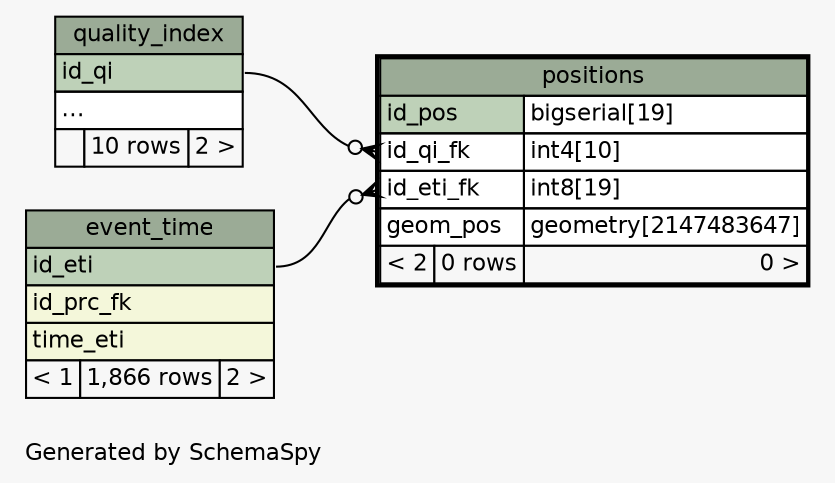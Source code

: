 // dot 2.36.0 on Linux 3.16.7-031607-generic
// SchemaSpy rev Unknown
digraph "oneDegreeRelationshipsDiagram" {
  graph [
    rankdir="RL"
    bgcolor="#f7f7f7"
    label="\nGenerated by SchemaSpy"
    labeljust="l"
    nodesep="0.18"
    ranksep="0.46"
    fontname="Helvetica"
    fontsize="11"
  ];
  node [
    fontname="Helvetica"
    fontsize="11"
    shape="plaintext"
  ];
  edge [
    arrowsize="0.8"
  ];
  "positions":"id_eti_fk":w -> "event_time":"id_eti":e [arrowhead=none dir=back arrowtail=crowodot];
  "positions":"id_qi_fk":w -> "quality_index":"id_qi":e [arrowhead=none dir=back arrowtail=crowodot];
  "event_time" [
    label=<
    <TABLE BORDER="0" CELLBORDER="1" CELLSPACING="0" BGCOLOR="#ffffff">
      <TR><TD COLSPAN="3" BGCOLOR="#9bab96" ALIGN="CENTER">event_time</TD></TR>
      <TR><TD PORT="id_eti" COLSPAN="3" BGCOLOR="#bed1b8" ALIGN="LEFT">id_eti</TD></TR>
      <TR><TD PORT="id_prc_fk" COLSPAN="3" BGCOLOR="#f4f7da" ALIGN="LEFT">id_prc_fk</TD></TR>
      <TR><TD PORT="time_eti" COLSPAN="3" BGCOLOR="#f4f7da" ALIGN="LEFT">time_eti</TD></TR>
      <TR><TD ALIGN="LEFT" BGCOLOR="#f7f7f7">&lt; 1</TD><TD ALIGN="RIGHT" BGCOLOR="#f7f7f7">1,866 rows</TD><TD ALIGN="RIGHT" BGCOLOR="#f7f7f7">2 &gt;</TD></TR>
    </TABLE>>
    URL="event_time.html"
    tooltip="event_time"
  ];
  "positions" [
    label=<
    <TABLE BORDER="2" CELLBORDER="1" CELLSPACING="0" BGCOLOR="#ffffff">
      <TR><TD COLSPAN="3" BGCOLOR="#9bab96" ALIGN="CENTER">positions</TD></TR>
      <TR><TD PORT="id_pos" COLSPAN="2" BGCOLOR="#bed1b8" ALIGN="LEFT">id_pos</TD><TD PORT="id_pos.type" ALIGN="LEFT">bigserial[19]</TD></TR>
      <TR><TD PORT="id_qi_fk" COLSPAN="2" ALIGN="LEFT">id_qi_fk</TD><TD PORT="id_qi_fk.type" ALIGN="LEFT">int4[10]</TD></TR>
      <TR><TD PORT="id_eti_fk" COLSPAN="2" ALIGN="LEFT">id_eti_fk</TD><TD PORT="id_eti_fk.type" ALIGN="LEFT">int8[19]</TD></TR>
      <TR><TD PORT="geom_pos" COLSPAN="2" ALIGN="LEFT">geom_pos</TD><TD PORT="geom_pos.type" ALIGN="LEFT">geometry[2147483647]</TD></TR>
      <TR><TD ALIGN="LEFT" BGCOLOR="#f7f7f7">&lt; 2</TD><TD ALIGN="RIGHT" BGCOLOR="#f7f7f7">0 rows</TD><TD ALIGN="RIGHT" BGCOLOR="#f7f7f7">0 &gt;</TD></TR>
    </TABLE>>
    URL="positions.html"
    tooltip="positions"
  ];
  "quality_index" [
    label=<
    <TABLE BORDER="0" CELLBORDER="1" CELLSPACING="0" BGCOLOR="#ffffff">
      <TR><TD COLSPAN="3" BGCOLOR="#9bab96" ALIGN="CENTER">quality_index</TD></TR>
      <TR><TD PORT="id_qi" COLSPAN="3" BGCOLOR="#bed1b8" ALIGN="LEFT">id_qi</TD></TR>
      <TR><TD PORT="elipses" COLSPAN="3" ALIGN="LEFT">...</TD></TR>
      <TR><TD ALIGN="LEFT" BGCOLOR="#f7f7f7">  </TD><TD ALIGN="RIGHT" BGCOLOR="#f7f7f7">10 rows</TD><TD ALIGN="RIGHT" BGCOLOR="#f7f7f7">2 &gt;</TD></TR>
    </TABLE>>
    URL="quality_index.html"
    tooltip="quality_index"
  ];
}
